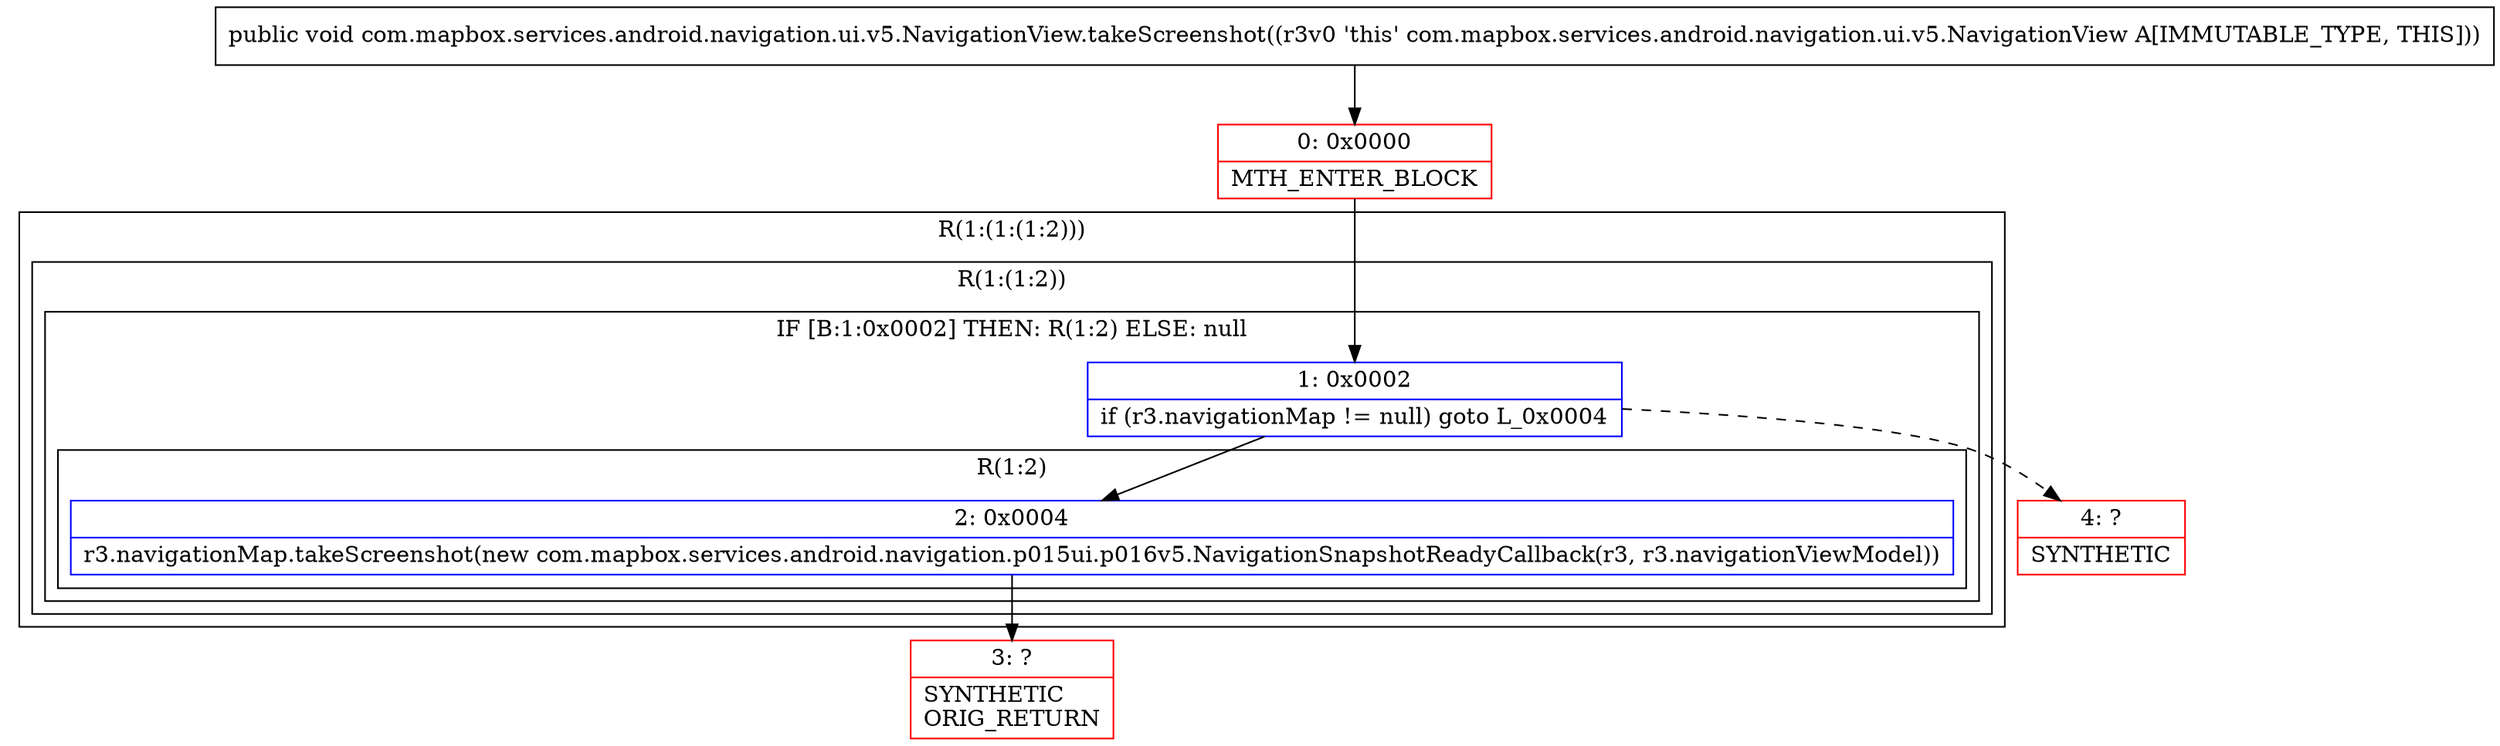 digraph "CFG forcom.mapbox.services.android.navigation.ui.v5.NavigationView.takeScreenshot()V" {
subgraph cluster_Region_761087203 {
label = "R(1:(1:(1:2)))";
node [shape=record,color=blue];
subgraph cluster_Region_1912368158 {
label = "R(1:(1:2))";
node [shape=record,color=blue];
subgraph cluster_IfRegion_1346939792 {
label = "IF [B:1:0x0002] THEN: R(1:2) ELSE: null";
node [shape=record,color=blue];
Node_1 [shape=record,label="{1\:\ 0x0002|if (r3.navigationMap != null) goto L_0x0004\l}"];
subgraph cluster_Region_1615503342 {
label = "R(1:2)";
node [shape=record,color=blue];
Node_2 [shape=record,label="{2\:\ 0x0004|r3.navigationMap.takeScreenshot(new com.mapbox.services.android.navigation.p015ui.p016v5.NavigationSnapshotReadyCallback(r3, r3.navigationViewModel))\l}"];
}
}
}
}
Node_0 [shape=record,color=red,label="{0\:\ 0x0000|MTH_ENTER_BLOCK\l}"];
Node_3 [shape=record,color=red,label="{3\:\ ?|SYNTHETIC\lORIG_RETURN\l}"];
Node_4 [shape=record,color=red,label="{4\:\ ?|SYNTHETIC\l}"];
MethodNode[shape=record,label="{public void com.mapbox.services.android.navigation.ui.v5.NavigationView.takeScreenshot((r3v0 'this' com.mapbox.services.android.navigation.ui.v5.NavigationView A[IMMUTABLE_TYPE, THIS])) }"];
MethodNode -> Node_0;
Node_1 -> Node_2;
Node_1 -> Node_4[style=dashed];
Node_2 -> Node_3;
Node_0 -> Node_1;
}

